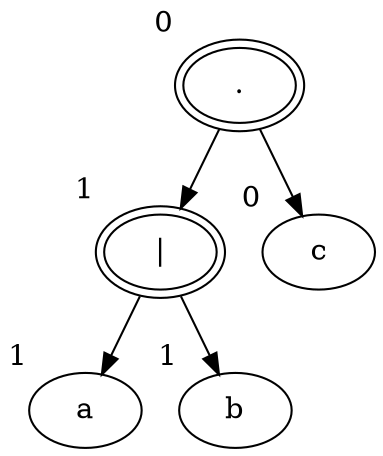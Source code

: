 digraph {
  94282628821632[label="." xlabel="0" peripheries="2"]
  94282628821312[label="|" xlabel="1" peripheries="2"]
  94282628821632  ->  94282628821312
  94282628821712[label="c" xlabel="0" peripheries="1"]
  94282628821632  ->  94282628821712
  94282628821360[label="a" xlabel="1" peripheries="1"]
  94282628821312  ->  94282628821360
  94282628821408[label="b" xlabel="1" peripheries="1"]
  94282628821312  ->  94282628821408
}
